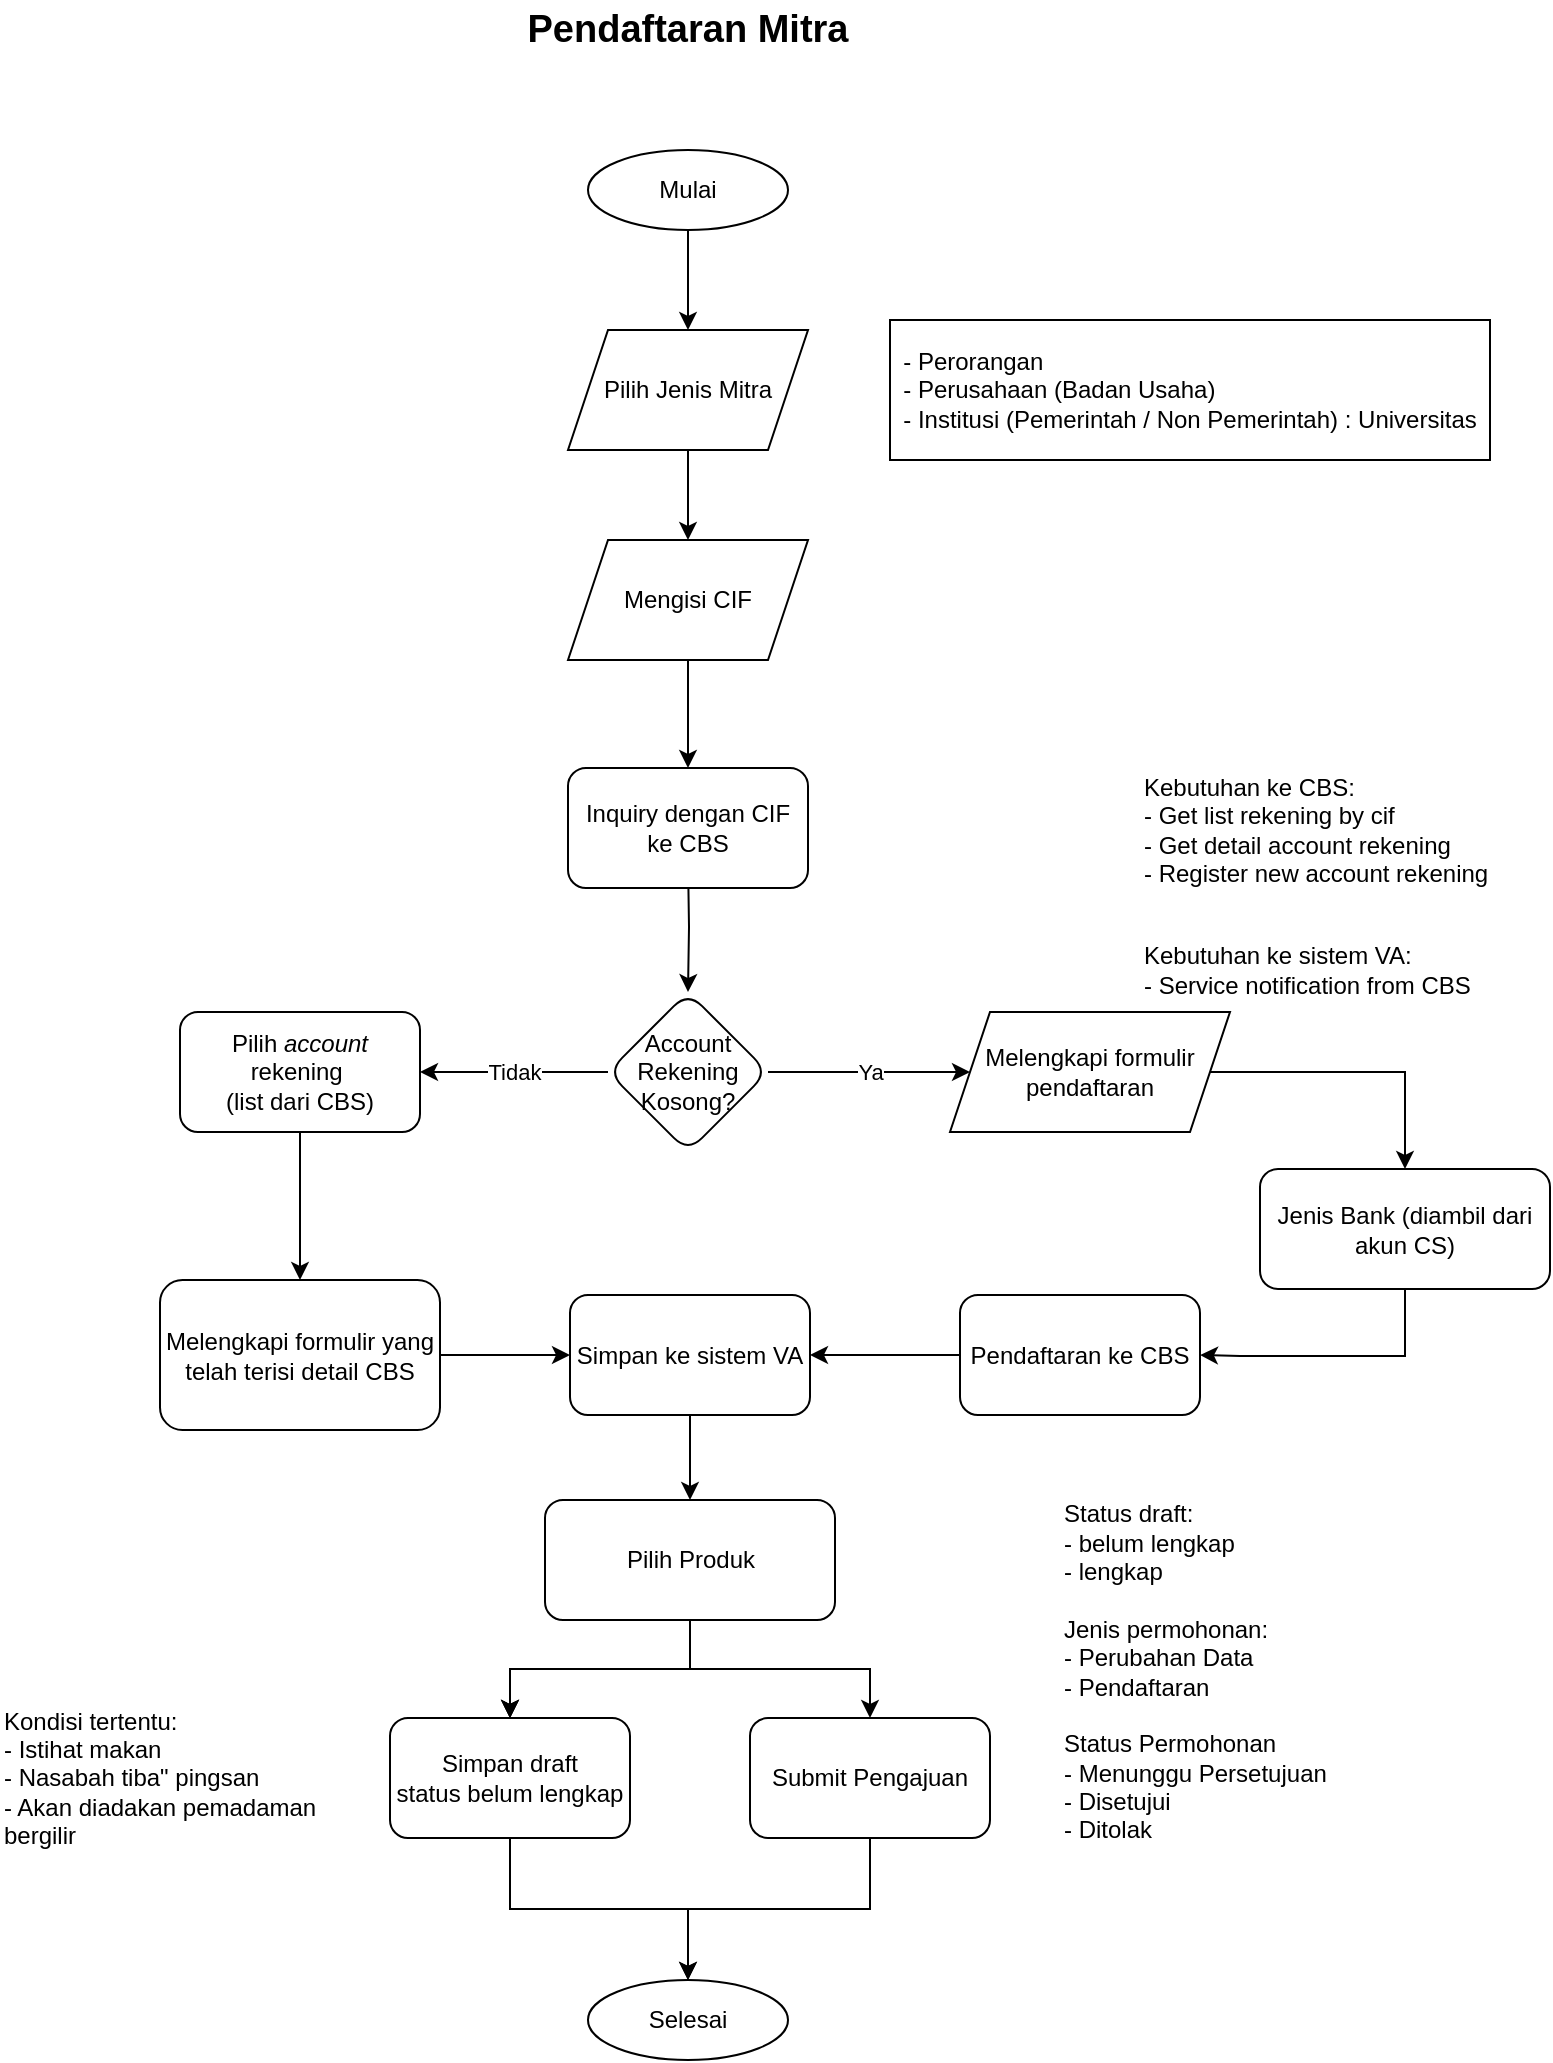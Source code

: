 <mxfile version="18.1.2" type="github" pages="4">
  <diagram id="C5RBs43oDa-KdzZeNtuy" name="Pendaftaran Mitra">
    <mxGraphModel dx="1303" dy="767" grid="1" gridSize="10" guides="1" tooltips="1" connect="1" arrows="1" fold="1" page="1" pageScale="1" pageWidth="827" pageHeight="1169" math="0" shadow="0">
      <root>
        <mxCell id="WIyWlLk6GJQsqaUBKTNV-0" />
        <mxCell id="WIyWlLk6GJQsqaUBKTNV-1" parent="WIyWlLk6GJQsqaUBKTNV-0" />
        <mxCell id="UypmD_oqZ5udSKEsgVMp-0" value="&lt;b&gt;&lt;font style=&quot;font-size: 19px;&quot;&gt;Pendaftaran Mitra&lt;/font&gt;&lt;/b&gt;" style="text;html=1;strokeColor=none;fillColor=none;align=center;verticalAlign=middle;whiteSpace=wrap;rounded=0;fontFamily=Helvetica;strokeWidth=1;" parent="WIyWlLk6GJQsqaUBKTNV-1" vertex="1">
          <mxGeometry x="234" y="110" width="240" height="30" as="geometry" />
        </mxCell>
        <mxCell id="UypmD_oqZ5udSKEsgVMp-4" value="" style="edgeStyle=orthogonalEdgeStyle;rounded=0;orthogonalLoop=1;jettySize=auto;html=1;fontFamily=Helvetica;strokeWidth=1;strokeColor=default;" parent="WIyWlLk6GJQsqaUBKTNV-1" source="UypmD_oqZ5udSKEsgVMp-2" edge="1">
          <mxGeometry relative="1" as="geometry">
            <mxPoint x="354" y="275" as="targetPoint" />
          </mxGeometry>
        </mxCell>
        <mxCell id="UypmD_oqZ5udSKEsgVMp-2" value="Mulai" style="ellipse;whiteSpace=wrap;html=1;align=center;newEdgeStyle={&quot;edgeStyle&quot;:&quot;entityRelationEdgeStyle&quot;,&quot;startArrow&quot;:&quot;none&quot;,&quot;endArrow&quot;:&quot;none&quot;,&quot;segment&quot;:10,&quot;curved&quot;:1};treeFolding=1;treeMoving=1;fontFamily=Helvetica;strokeWidth=1;strokeColor=default;" parent="WIyWlLk6GJQsqaUBKTNV-1" vertex="1">
          <mxGeometry x="304" y="185" width="100" height="40" as="geometry" />
        </mxCell>
        <mxCell id="UypmD_oqZ5udSKEsgVMp-17" value="" style="edgeStyle=orthogonalEdgeStyle;rounded=0;orthogonalLoop=1;jettySize=auto;html=1;fontFamily=Helvetica;strokeWidth=1;strokeColor=default;" parent="WIyWlLk6GJQsqaUBKTNV-1" target="UypmD_oqZ5udSKEsgVMp-16" edge="1">
          <mxGeometry relative="1" as="geometry">
            <mxPoint x="354" y="540" as="sourcePoint" />
          </mxGeometry>
        </mxCell>
        <mxCell id="UypmD_oqZ5udSKEsgVMp-13" value="Inquiry dengan CIF ke CBS" style="rounded=1;whiteSpace=wrap;html=1;fontFamily=Helvetica;strokeWidth=1;strokeColor=default;" parent="WIyWlLk6GJQsqaUBKTNV-1" vertex="1">
          <mxGeometry x="294" y="494" width="120" height="60" as="geometry" />
        </mxCell>
        <mxCell id="UypmD_oqZ5udSKEsgVMp-19" value="Tidak" style="edgeStyle=orthogonalEdgeStyle;rounded=0;orthogonalLoop=1;jettySize=auto;html=1;fontFamily=Helvetica;strokeWidth=1;strokeColor=default;" parent="WIyWlLk6GJQsqaUBKTNV-1" source="UypmD_oqZ5udSKEsgVMp-16" target="UypmD_oqZ5udSKEsgVMp-24" edge="1">
          <mxGeometry relative="1" as="geometry">
            <mxPoint x="230" y="646" as="targetPoint" />
          </mxGeometry>
        </mxCell>
        <mxCell id="UypmD_oqZ5udSKEsgVMp-21" value="Ya" style="edgeStyle=orthogonalEdgeStyle;rounded=0;orthogonalLoop=1;jettySize=auto;html=1;fontFamily=Helvetica;strokeWidth=1;strokeColor=default;entryX=0;entryY=0.5;entryDx=0;entryDy=0;" parent="WIyWlLk6GJQsqaUBKTNV-1" source="UypmD_oqZ5udSKEsgVMp-16" target="c-DvBgmGG_xZ0hKh7Up--0" edge="1">
          <mxGeometry relative="1" as="geometry">
            <mxPoint x="490" y="646" as="targetPoint" />
          </mxGeometry>
        </mxCell>
        <mxCell id="UypmD_oqZ5udSKEsgVMp-16" value="Account Rekening Kosong?" style="rhombus;whiteSpace=wrap;html=1;rounded=1;fontFamily=Helvetica;strokeWidth=1;strokeColor=default;" parent="WIyWlLk6GJQsqaUBKTNV-1" vertex="1">
          <mxGeometry x="314" y="606" width="80" height="80" as="geometry" />
        </mxCell>
        <mxCell id="UypmD_oqZ5udSKEsgVMp-44" style="edgeStyle=orthogonalEdgeStyle;rounded=0;orthogonalLoop=1;jettySize=auto;html=1;entryX=0.5;entryY=0;entryDx=0;entryDy=0;fontFamily=Helvetica;strokeWidth=1;strokeColor=default;exitX=1;exitY=0.5;exitDx=0;exitDy=0;" parent="WIyWlLk6GJQsqaUBKTNV-1" source="c-DvBgmGG_xZ0hKh7Up--0" target="UypmD_oqZ5udSKEsgVMp-43" edge="1">
          <mxGeometry relative="1" as="geometry">
            <mxPoint x="610" y="646.067" as="sourcePoint" />
          </mxGeometry>
        </mxCell>
        <mxCell id="UypmD_oqZ5udSKEsgVMp-23" value="&lt;div style=&quot;text-align: left;&quot;&gt;&lt;span style=&quot;background-color: initial;&quot;&gt;- Perorangan&lt;/span&gt;&lt;/div&gt;&lt;div style=&quot;text-align: left;&quot;&gt;&lt;span style=&quot;background-color: initial;&quot;&gt;- Perusahaan (Badan Usaha)&lt;/span&gt;&lt;/div&gt;&lt;div style=&quot;text-align: left;&quot;&gt;- Institusi (Pemerintah / Non Pemerintah) : Universitas&lt;/div&gt;" style="text;html=1;strokeColor=default;fillColor=none;align=center;verticalAlign=middle;whiteSpace=wrap;rounded=0;fontFamily=Helvetica;strokeWidth=1;" parent="WIyWlLk6GJQsqaUBKTNV-1" vertex="1">
          <mxGeometry x="455" y="270" width="300" height="70" as="geometry" />
        </mxCell>
        <mxCell id="UypmD_oqZ5udSKEsgVMp-28" value="" style="edgeStyle=orthogonalEdgeStyle;rounded=0;orthogonalLoop=1;jettySize=auto;html=1;fontFamily=Helvetica;strokeWidth=1;strokeColor=default;" parent="WIyWlLk6GJQsqaUBKTNV-1" source="UypmD_oqZ5udSKEsgVMp-24" target="UypmD_oqZ5udSKEsgVMp-27" edge="1">
          <mxGeometry relative="1" as="geometry" />
        </mxCell>
        <mxCell id="UypmD_oqZ5udSKEsgVMp-24" value="Pilih &lt;i&gt;account&lt;/i&gt; rekening&amp;nbsp;&lt;br&gt;(list dari CBS)" style="rounded=1;whiteSpace=wrap;html=1;fontFamily=Helvetica;strokeWidth=1;strokeColor=default;" parent="WIyWlLk6GJQsqaUBKTNV-1" vertex="1">
          <mxGeometry x="100" y="616" width="120" height="60" as="geometry" />
        </mxCell>
        <mxCell id="UypmD_oqZ5udSKEsgVMp-34" style="edgeStyle=orthogonalEdgeStyle;rounded=0;orthogonalLoop=1;jettySize=auto;html=1;entryX=0;entryY=0.5;entryDx=0;entryDy=0;fontFamily=Helvetica;strokeWidth=1;strokeColor=default;" parent="WIyWlLk6GJQsqaUBKTNV-1" source="UypmD_oqZ5udSKEsgVMp-27" target="UypmD_oqZ5udSKEsgVMp-32" edge="1">
          <mxGeometry relative="1" as="geometry" />
        </mxCell>
        <mxCell id="UypmD_oqZ5udSKEsgVMp-27" value="Melengkapi formulir yang telah terisi detail CBS" style="whiteSpace=wrap;html=1;rounded=1;fontFamily=Helvetica;strokeWidth=1;strokeColor=default;" parent="WIyWlLk6GJQsqaUBKTNV-1" vertex="1">
          <mxGeometry x="90" y="750" width="140" height="75" as="geometry" />
        </mxCell>
        <mxCell id="UypmD_oqZ5udSKEsgVMp-46" style="edgeStyle=orthogonalEdgeStyle;rounded=0;orthogonalLoop=1;jettySize=auto;html=1;entryX=1;entryY=0.5;entryDx=0;entryDy=0;fontFamily=Helvetica;strokeWidth=1;strokeColor=default;" parent="WIyWlLk6GJQsqaUBKTNV-1" source="UypmD_oqZ5udSKEsgVMp-30" target="UypmD_oqZ5udSKEsgVMp-32" edge="1">
          <mxGeometry relative="1" as="geometry" />
        </mxCell>
        <mxCell id="UypmD_oqZ5udSKEsgVMp-30" value="Pendaftaran ke CBS" style="whiteSpace=wrap;html=1;rounded=1;fontFamily=Helvetica;strokeWidth=1;strokeColor=default;" parent="WIyWlLk6GJQsqaUBKTNV-1" vertex="1">
          <mxGeometry x="490" y="757.5" width="120" height="60" as="geometry" />
        </mxCell>
        <mxCell id="UypmD_oqZ5udSKEsgVMp-42" style="edgeStyle=orthogonalEdgeStyle;rounded=0;orthogonalLoop=1;jettySize=auto;html=1;entryX=0.5;entryY=0;entryDx=0;entryDy=0;fontFamily=Helvetica;strokeWidth=1;strokeColor=default;" parent="WIyWlLk6GJQsqaUBKTNV-1" source="UypmD_oqZ5udSKEsgVMp-32" target="UypmD_oqZ5udSKEsgVMp-37" edge="1">
          <mxGeometry relative="1" as="geometry" />
        </mxCell>
        <mxCell id="UypmD_oqZ5udSKEsgVMp-32" value="Simpan ke sistem VA" style="whiteSpace=wrap;html=1;rounded=1;fontFamily=Helvetica;strokeWidth=1;strokeColor=default;" parent="WIyWlLk6GJQsqaUBKTNV-1" vertex="1">
          <mxGeometry x="295" y="757.5" width="120" height="60" as="geometry" />
        </mxCell>
        <mxCell id="yVy-xlBkTuNd-zsJptgl-3" value="" style="edgeStyle=orthogonalEdgeStyle;rounded=0;orthogonalLoop=1;jettySize=auto;html=1;fontSize=19;fontFamily=Helvetica;strokeWidth=1;strokeColor=default;" parent="WIyWlLk6GJQsqaUBKTNV-1" source="UypmD_oqZ5udSKEsgVMp-37" target="yVy-xlBkTuNd-zsJptgl-2" edge="1">
          <mxGeometry relative="1" as="geometry" />
        </mxCell>
        <mxCell id="yVy-xlBkTuNd-zsJptgl-4" value="" style="edgeStyle=orthogonalEdgeStyle;rounded=0;orthogonalLoop=1;jettySize=auto;html=1;fontSize=19;fontFamily=Helvetica;strokeWidth=1;strokeColor=default;" parent="WIyWlLk6GJQsqaUBKTNV-1" source="UypmD_oqZ5udSKEsgVMp-37" target="yVy-xlBkTuNd-zsJptgl-2" edge="1">
          <mxGeometry relative="1" as="geometry" />
        </mxCell>
        <mxCell id="yVy-xlBkTuNd-zsJptgl-5" value="" style="edgeStyle=orthogonalEdgeStyle;rounded=0;orthogonalLoop=1;jettySize=auto;html=1;fontSize=19;fontFamily=Helvetica;strokeWidth=1;strokeColor=default;" parent="WIyWlLk6GJQsqaUBKTNV-1" source="UypmD_oqZ5udSKEsgVMp-37" target="yVy-xlBkTuNd-zsJptgl-2" edge="1">
          <mxGeometry relative="1" as="geometry" />
        </mxCell>
        <mxCell id="yVy-xlBkTuNd-zsJptgl-7" style="edgeStyle=orthogonalEdgeStyle;rounded=0;orthogonalLoop=1;jettySize=auto;html=1;entryX=0.5;entryY=0;entryDx=0;entryDy=0;fontSize=19;fontFamily=Helvetica;strokeWidth=1;strokeColor=default;" parent="WIyWlLk6GJQsqaUBKTNV-1" source="UypmD_oqZ5udSKEsgVMp-37" target="yVy-xlBkTuNd-zsJptgl-6" edge="1">
          <mxGeometry relative="1" as="geometry" />
        </mxCell>
        <mxCell id="UypmD_oqZ5udSKEsgVMp-37" value="Pilih Produk" style="whiteSpace=wrap;html=1;rounded=1;fontFamily=Helvetica;strokeWidth=1;strokeColor=default;" parent="WIyWlLk6GJQsqaUBKTNV-1" vertex="1">
          <mxGeometry x="282.5" y="860" width="145" height="60" as="geometry" />
        </mxCell>
        <mxCell id="UypmD_oqZ5udSKEsgVMp-41" value="&lt;div style=&quot;&quot;&gt;Kebutuhan ke CBS:&lt;/div&gt;&lt;div style=&quot;&quot;&gt;- Get list rekening by cif&lt;/div&gt;&lt;div style=&quot;&quot;&gt;- Get detail account rekening&lt;/div&gt;&lt;div style=&quot;&quot;&gt;- Register new account rekening&lt;/div&gt;" style="text;html=1;strokeColor=none;fillColor=none;align=left;verticalAlign=middle;whiteSpace=wrap;rounded=0;fontFamily=Helvetica;strokeWidth=1;" parent="WIyWlLk6GJQsqaUBKTNV-1" vertex="1">
          <mxGeometry x="580" y="490" width="180" height="70" as="geometry" />
        </mxCell>
        <mxCell id="UypmD_oqZ5udSKEsgVMp-45" style="edgeStyle=orthogonalEdgeStyle;rounded=0;orthogonalLoop=1;jettySize=auto;html=1;entryX=1;entryY=0.5;entryDx=0;entryDy=0;fontFamily=Helvetica;strokeWidth=1;strokeColor=default;" parent="WIyWlLk6GJQsqaUBKTNV-1" source="UypmD_oqZ5udSKEsgVMp-43" target="UypmD_oqZ5udSKEsgVMp-30" edge="1">
          <mxGeometry relative="1" as="geometry">
            <Array as="points">
              <mxPoint x="713" y="788" />
              <mxPoint x="630" y="788" />
            </Array>
          </mxGeometry>
        </mxCell>
        <mxCell id="UypmD_oqZ5udSKEsgVMp-43" value="Jenis Bank (diambil dari akun CS)" style="whiteSpace=wrap;html=1;rounded=1;fontFamily=Helvetica;strokeWidth=1;strokeColor=default;" parent="WIyWlLk6GJQsqaUBKTNV-1" vertex="1">
          <mxGeometry x="640" y="694.5" width="145" height="60" as="geometry" />
        </mxCell>
        <mxCell id="yVy-xlBkTuNd-zsJptgl-0" value="&lt;div style=&quot;&quot;&gt;Kebutuhan ke sistem VA:&lt;/div&gt;&lt;div style=&quot;&quot;&gt;- Service notification from CBS&lt;br&gt;&lt;/div&gt;" style="text;html=1;strokeColor=none;fillColor=none;align=left;verticalAlign=middle;whiteSpace=wrap;rounded=0;fontFamily=Helvetica;strokeWidth=1;" parent="WIyWlLk6GJQsqaUBKTNV-1" vertex="1">
          <mxGeometry x="580" y="570" width="180" height="50" as="geometry" />
        </mxCell>
        <mxCell id="yVy-xlBkTuNd-zsJptgl-15" style="edgeStyle=orthogonalEdgeStyle;rounded=0;orthogonalLoop=1;jettySize=auto;html=1;entryX=0.5;entryY=0;entryDx=0;entryDy=0;fontSize=19;fontFamily=Helvetica;strokeWidth=1;strokeColor=default;" parent="WIyWlLk6GJQsqaUBKTNV-1" source="yVy-xlBkTuNd-zsJptgl-2" target="yVy-xlBkTuNd-zsJptgl-14" edge="1">
          <mxGeometry relative="1" as="geometry" />
        </mxCell>
        <mxCell id="yVy-xlBkTuNd-zsJptgl-2" value="Simpan draft&lt;br&gt;status belum lengkap" style="whiteSpace=wrap;html=1;rounded=1;fontFamily=Helvetica;strokeWidth=1;strokeColor=default;" parent="WIyWlLk6GJQsqaUBKTNV-1" vertex="1">
          <mxGeometry x="205" y="969" width="120" height="60" as="geometry" />
        </mxCell>
        <mxCell id="yVy-xlBkTuNd-zsJptgl-16" style="edgeStyle=orthogonalEdgeStyle;rounded=0;orthogonalLoop=1;jettySize=auto;html=1;entryX=0.5;entryY=0;entryDx=0;entryDy=0;fontSize=19;fontFamily=Helvetica;strokeWidth=1;strokeColor=default;" parent="WIyWlLk6GJQsqaUBKTNV-1" source="yVy-xlBkTuNd-zsJptgl-6" target="yVy-xlBkTuNd-zsJptgl-14" edge="1">
          <mxGeometry relative="1" as="geometry" />
        </mxCell>
        <mxCell id="yVy-xlBkTuNd-zsJptgl-6" value="Submit Pengajuan" style="whiteSpace=wrap;html=1;rounded=1;fontFamily=Helvetica;strokeWidth=1;strokeColor=default;" parent="WIyWlLk6GJQsqaUBKTNV-1" vertex="1">
          <mxGeometry x="385" y="969" width="120" height="60" as="geometry" />
        </mxCell>
        <mxCell id="yVy-xlBkTuNd-zsJptgl-14" value="Selesai" style="ellipse;whiteSpace=wrap;html=1;align=center;newEdgeStyle={&quot;edgeStyle&quot;:&quot;entityRelationEdgeStyle&quot;,&quot;startArrow&quot;:&quot;none&quot;,&quot;endArrow&quot;:&quot;none&quot;,&quot;segment&quot;:10,&quot;curved&quot;:1};treeFolding=1;treeMoving=1;fontFamily=Helvetica;strokeWidth=1;strokeColor=default;" parent="WIyWlLk6GJQsqaUBKTNV-1" vertex="1">
          <mxGeometry x="304" y="1100" width="100" height="40" as="geometry" />
        </mxCell>
        <mxCell id="yVy-xlBkTuNd-zsJptgl-17" value="&lt;div style=&quot;&quot;&gt;Kondisi tertentu:&lt;/div&gt;&lt;div style=&quot;&quot;&gt;- Istihat makan&lt;/div&gt;&lt;div style=&quot;&quot;&gt;- Nasabah tiba&quot; pingsan&lt;/div&gt;&lt;div style=&quot;&quot;&gt;- Akan diadakan pemadaman bergilir&lt;/div&gt;" style="text;html=1;strokeColor=none;fillColor=none;align=left;verticalAlign=middle;whiteSpace=wrap;rounded=0;fontFamily=Helvetica;strokeWidth=1;" parent="WIyWlLk6GJQsqaUBKTNV-1" vertex="1">
          <mxGeometry x="10" y="957" width="180" height="84" as="geometry" />
        </mxCell>
        <mxCell id="yVy-xlBkTuNd-zsJptgl-18" value="&lt;div style=&quot;&quot;&gt;Status draft:&lt;/div&gt;&lt;div style=&quot;&quot;&gt;- belum lengkap&lt;/div&gt;&lt;div style=&quot;&quot;&gt;- lengkap&lt;/div&gt;&lt;div style=&quot;&quot;&gt;&lt;br&gt;&lt;/div&gt;&lt;div style=&quot;&quot;&gt;Jenis permohonan:&lt;/div&gt;&lt;div style=&quot;&quot;&gt;- Perubahan Data&lt;/div&gt;&lt;div style=&quot;&quot;&gt;- Pendaftaran&lt;/div&gt;&lt;div style=&quot;&quot;&gt;&lt;br&gt;&lt;/div&gt;&lt;div style=&quot;&quot;&gt;Status Permohonan&lt;/div&gt;&lt;div style=&quot;&quot;&gt;- Menunggu Persetujuan&lt;/div&gt;&lt;div style=&quot;&quot;&gt;- Disetujui&lt;/div&gt;&lt;div style=&quot;&quot;&gt;- Ditolak&lt;/div&gt;" style="text;html=1;strokeColor=none;fillColor=none;align=left;verticalAlign=middle;whiteSpace=wrap;rounded=0;fontFamily=Helvetica;strokeWidth=1;" parent="WIyWlLk6GJQsqaUBKTNV-1" vertex="1">
          <mxGeometry x="540" y="851" width="170" height="190" as="geometry" />
        </mxCell>
        <mxCell id="Jr0z2NA27tEadAU8ZYv0-8" value="" style="edgeStyle=orthogonalEdgeStyle;rounded=0;orthogonalLoop=1;jettySize=auto;html=1;" parent="WIyWlLk6GJQsqaUBKTNV-1" source="Jr0z2NA27tEadAU8ZYv0-4" target="Jr0z2NA27tEadAU8ZYv0-7" edge="1">
          <mxGeometry relative="1" as="geometry" />
        </mxCell>
        <mxCell id="Jr0z2NA27tEadAU8ZYv0-4" value="Pilih Jenis Mitra" style="shape=parallelogram;perimeter=parallelogramPerimeter;whiteSpace=wrap;html=1;fixedSize=1;strokeWidth=1;" parent="WIyWlLk6GJQsqaUBKTNV-1" vertex="1">
          <mxGeometry x="294" y="275" width="120" height="60" as="geometry" />
        </mxCell>
        <mxCell id="Jr0z2NA27tEadAU8ZYv0-9" value="" style="edgeStyle=orthogonalEdgeStyle;rounded=0;orthogonalLoop=1;jettySize=auto;html=1;" parent="WIyWlLk6GJQsqaUBKTNV-1" source="Jr0z2NA27tEadAU8ZYv0-7" target="UypmD_oqZ5udSKEsgVMp-13" edge="1">
          <mxGeometry relative="1" as="geometry" />
        </mxCell>
        <mxCell id="Jr0z2NA27tEadAU8ZYv0-7" value="Mengisi CIF" style="shape=parallelogram;perimeter=parallelogramPerimeter;whiteSpace=wrap;html=1;fixedSize=1;strokeWidth=1;" parent="WIyWlLk6GJQsqaUBKTNV-1" vertex="1">
          <mxGeometry x="294" y="380" width="120" height="60" as="geometry" />
        </mxCell>
        <mxCell id="c-DvBgmGG_xZ0hKh7Up--0" value="&lt;div&gt;&lt;span style=&quot;background-color: initial;&quot;&gt;Melengkapi formulir pendaftaran&lt;/span&gt;&lt;br&gt;&lt;/div&gt;" style="shape=parallelogram;perimeter=parallelogramPerimeter;whiteSpace=wrap;html=1;fixedSize=1;strokeWidth=1;" vertex="1" parent="WIyWlLk6GJQsqaUBKTNV-1">
          <mxGeometry x="485" y="616" width="140" height="60" as="geometry" />
        </mxCell>
      </root>
    </mxGraphModel>
  </diagram>
  <diagram id="t-lgnLbnRTIUnxhIE8aY" name="Pendaftaran VA">
    <mxGraphModel dx="1043" dy="613" grid="1" gridSize="10" guides="1" tooltips="1" connect="1" arrows="1" fold="1" page="1" pageScale="1" pageWidth="850" pageHeight="1100" math="0" shadow="0">
      <root>
        <mxCell id="0" />
        <mxCell id="1" parent="0" />
        <mxCell id="R70iCY9F1-d5qmSovAo6-41" value="Pendaftaran VA" style="swimlane;childLayout=stackLayout;resizeParent=1;resizeParentMax=0;startSize=20;" vertex="1" parent="1">
          <mxGeometry x="35" y="170" width="780" height="670" as="geometry" />
        </mxCell>
        <mxCell id="R70iCY9F1-d5qmSovAo6-42" value="CS" style="swimlane;startSize=20;" vertex="1" parent="R70iCY9F1-d5qmSovAo6-41">
          <mxGeometry y="20" width="260" height="650" as="geometry" />
        </mxCell>
        <mxCell id="R70iCY9F1-d5qmSovAo6-65" value="" style="edgeStyle=orthogonalEdgeStyle;rounded=0;orthogonalLoop=1;jettySize=auto;html=1;" edge="1" parent="R70iCY9F1-d5qmSovAo6-42" source="R70iCY9F1-d5qmSovAo6-59" target="R70iCY9F1-d5qmSovAo6-64">
          <mxGeometry relative="1" as="geometry" />
        </mxCell>
        <mxCell id="R70iCY9F1-d5qmSovAo6-59" value="" style="ellipse;html=1;shape=startState;fillColor=#000000;strokeColor=#000000;gradientColor=none;" vertex="1" parent="R70iCY9F1-d5qmSovAo6-42">
          <mxGeometry x="115" y="40" width="30" height="30" as="geometry" />
        </mxCell>
        <mxCell id="TYM0GK1o4mR-Pc_TjMCt-9" value="" style="edgeStyle=orthogonalEdgeStyle;rounded=0;orthogonalLoop=1;jettySize=auto;html=1;" edge="1" parent="R70iCY9F1-d5qmSovAo6-42" source="R70iCY9F1-d5qmSovAo6-64" target="TYM0GK1o4mR-Pc_TjMCt-8">
          <mxGeometry relative="1" as="geometry" />
        </mxCell>
        <mxCell id="R70iCY9F1-d5qmSovAo6-64" value="Mengisi Formulir&lt;br&gt;VA" style="rounded=1;whiteSpace=wrap;html=1;fillColor=none;strokeColor=#000000;gradientColor=none;" vertex="1" parent="R70iCY9F1-d5qmSovAo6-42">
          <mxGeometry x="70" y="135" width="120" height="60" as="geometry" />
        </mxCell>
        <mxCell id="TYM0GK1o4mR-Pc_TjMCt-22" value="YA" style="edgeStyle=orthogonalEdgeStyle;rounded=0;orthogonalLoop=1;jettySize=auto;html=1;" edge="1" parent="R70iCY9F1-d5qmSovAo6-42" source="TYM0GK1o4mR-Pc_TjMCt-8" target="TYM0GK1o4mR-Pc_TjMCt-21">
          <mxGeometry relative="1" as="geometry" />
        </mxCell>
        <mxCell id="TYM0GK1o4mR-Pc_TjMCt-8" value="Sebagai User?" style="rhombus;whiteSpace=wrap;html=1;fillColor=none;strokeColor=#000000;rounded=1;gradientColor=none;" vertex="1" parent="R70iCY9F1-d5qmSovAo6-42">
          <mxGeometry x="90" y="265" width="80" height="80" as="geometry" />
        </mxCell>
        <mxCell id="TYM0GK1o4mR-Pc_TjMCt-21" value="Mengisi Formulir&lt;br&gt;User untuk VA" style="whiteSpace=wrap;html=1;fillColor=none;strokeColor=#000000;rounded=1;gradientColor=none;" vertex="1" parent="R70iCY9F1-d5qmSovAo6-42">
          <mxGeometry x="70" y="500" width="120" height="60" as="geometry" />
        </mxCell>
        <mxCell id="R70iCY9F1-d5qmSovAo6-43" value="Front End" style="swimlane;startSize=20;" vertex="1" parent="R70iCY9F1-d5qmSovAo6-41">
          <mxGeometry x="260" y="20" width="280" height="650" as="geometry" />
        </mxCell>
        <mxCell id="TYM0GK1o4mR-Pc_TjMCt-14" value="Output:&lt;br&gt;Formulir Belum Valid" style="whiteSpace=wrap;html=1;fillColor=none;strokeColor=#000000;rounded=1;gradientColor=none;" vertex="1" parent="R70iCY9F1-d5qmSovAo6-43">
          <mxGeometry x="60" y="410" width="140" height="60" as="geometry" />
        </mxCell>
        <mxCell id="R70iCY9F1-d5qmSovAo6-44" value="Service" style="swimlane;startSize=20;" vertex="1" parent="R70iCY9F1-d5qmSovAo6-41">
          <mxGeometry x="540" y="20" width="240" height="650" as="geometry" />
        </mxCell>
        <mxCell id="TYM0GK1o4mR-Pc_TjMCt-12" value="Valid?" style="rhombus;whiteSpace=wrap;html=1;fillColor=none;strokeColor=#000000;rounded=1;gradientColor=none;" vertex="1" parent="R70iCY9F1-d5qmSovAo6-44">
          <mxGeometry x="105" y="300" width="80" height="80" as="geometry" />
        </mxCell>
        <mxCell id="TYM0GK1o4mR-Pc_TjMCt-19" style="edgeStyle=orthogonalEdgeStyle;rounded=0;orthogonalLoop=1;jettySize=auto;html=1;entryX=1;entryY=0.5;entryDx=0;entryDy=0;" edge="1" parent="R70iCY9F1-d5qmSovAo6-41" source="TYM0GK1o4mR-Pc_TjMCt-14" target="R70iCY9F1-d5qmSovAo6-64">
          <mxGeometry relative="1" as="geometry">
            <Array as="points">
              <mxPoint x="390" y="185" />
            </Array>
          </mxGeometry>
        </mxCell>
        <mxCell id="TYM0GK1o4mR-Pc_TjMCt-28" value="TIDAK" style="edgeStyle=orthogonalEdgeStyle;rounded=0;orthogonalLoop=1;jettySize=auto;html=1;entryX=0;entryY=0.5;entryDx=0;entryDy=0;" edge="1" parent="R70iCY9F1-d5qmSovAo6-41" source="TYM0GK1o4mR-Pc_TjMCt-8" target="TYM0GK1o4mR-Pc_TjMCt-12">
          <mxGeometry relative="1" as="geometry">
            <Array as="points">
              <mxPoint x="605" y="325" />
              <mxPoint x="605" y="360" />
            </Array>
          </mxGeometry>
        </mxCell>
        <mxCell id="TYM0GK1o4mR-Pc_TjMCt-33" style="edgeStyle=orthogonalEdgeStyle;rounded=0;orthogonalLoop=1;jettySize=auto;html=1;entryX=1;entryY=0.5;entryDx=0;entryDy=0;fillColor=#fad9d5;strokeColor=#000000;" edge="1" parent="R70iCY9F1-d5qmSovAo6-41" source="TYM0GK1o4mR-Pc_TjMCt-12" target="TYM0GK1o4mR-Pc_TjMCt-14">
          <mxGeometry relative="1" as="geometry">
            <Array as="points">
              <mxPoint x="685" y="460" />
            </Array>
          </mxGeometry>
        </mxCell>
        <mxCell id="TYM0GK1o4mR-Pc_TjMCt-34" value="YA" style="edgeLabel;html=1;align=center;verticalAlign=middle;resizable=0;points=[];" vertex="1" connectable="0" parent="TYM0GK1o4mR-Pc_TjMCt-33">
          <mxGeometry x="-0.384" y="1" relative="1" as="geometry">
            <mxPoint as="offset" />
          </mxGeometry>
        </mxCell>
        <mxCell id="TYM0GK1o4mR-Pc_TjMCt-36" style="edgeStyle=orthogonalEdgeStyle;rounded=0;orthogonalLoop=1;jettySize=auto;html=1;entryX=0;entryY=0.5;entryDx=0;entryDy=0;" edge="1" parent="R70iCY9F1-d5qmSovAo6-41" source="TYM0GK1o4mR-Pc_TjMCt-8" target="TYM0GK1o4mR-Pc_TjMCt-12">
          <mxGeometry relative="1" as="geometry">
            <Array as="points">
              <mxPoint x="130" y="390" />
              <mxPoint x="605" y="390" />
              <mxPoint x="605" y="360" />
            </Array>
          </mxGeometry>
        </mxCell>
      </root>
    </mxGraphModel>
  </diagram>
  <diagram id="J89_HUfsq_wLvpUS7bGj" name="Disbursement">
    <mxGraphModel dx="920" dy="541" grid="1" gridSize="10" guides="1" tooltips="1" connect="1" arrows="1" fold="1" page="1" pageScale="1" pageWidth="850" pageHeight="1100" math="0" shadow="0">
      <root>
        <mxCell id="0" />
        <mxCell id="1" parent="0" />
      </root>
    </mxGraphModel>
  </diagram>
  <diagram id="rGh3m8e8_r0uxsUtoHtV" name="Cash Pooling">
    <mxGraphModel dx="1203" dy="1808" grid="1" gridSize="10" guides="1" tooltips="1" connect="1" arrows="1" fold="1" page="1" pageScale="1" pageWidth="850" pageHeight="1100" math="0" shadow="0">
      <root>
        <mxCell id="0" />
        <mxCell id="1" parent="0" />
        <mxCell id="3U9bPzAuR0EvQbN6o72Q-1" value="&lt;h1&gt;Case&lt;br&gt;&lt;/h1&gt;&lt;div&gt;- Bagaimana menanggulangi dana yang sudah ditarik &lt;i&gt;end user&lt;/i&gt; (mahasiswa) ketika dalam pengalokasian dana salah?&lt;/div&gt;&lt;div&gt;&lt;br&gt;&lt;/div&gt;&lt;div&gt;- Fakultas salah mengalokasikan dana, maka sebelum dilakukan pengambilan dana harus dengan persetujuan&amp;nbsp;&lt;i&gt;end user&lt;/i&gt;&amp;nbsp;(mahasiswa)&lt;br&gt;&lt;/div&gt;&lt;div&gt;&lt;br&gt;&lt;/div&gt;&lt;div&gt;- Fakultas salah mengalokasikan dana, maka dibulan selajutnya dikurangi dana dari bulan sebelumnya dengan catatan dan setelah withdrawal (manual) sistem profile dan ada keterangan (periode tahun)&lt;/div&gt;" style="text;html=1;strokeColor=none;fillColor=none;spacing=5;spacingTop=-20;whiteSpace=wrap;overflow=hidden;rounded=0;fontSize=19;" parent="1" vertex="1">
          <mxGeometry x="40" y="-1080" width="420" height="380" as="geometry" />
        </mxCell>
      </root>
    </mxGraphModel>
  </diagram>
</mxfile>
